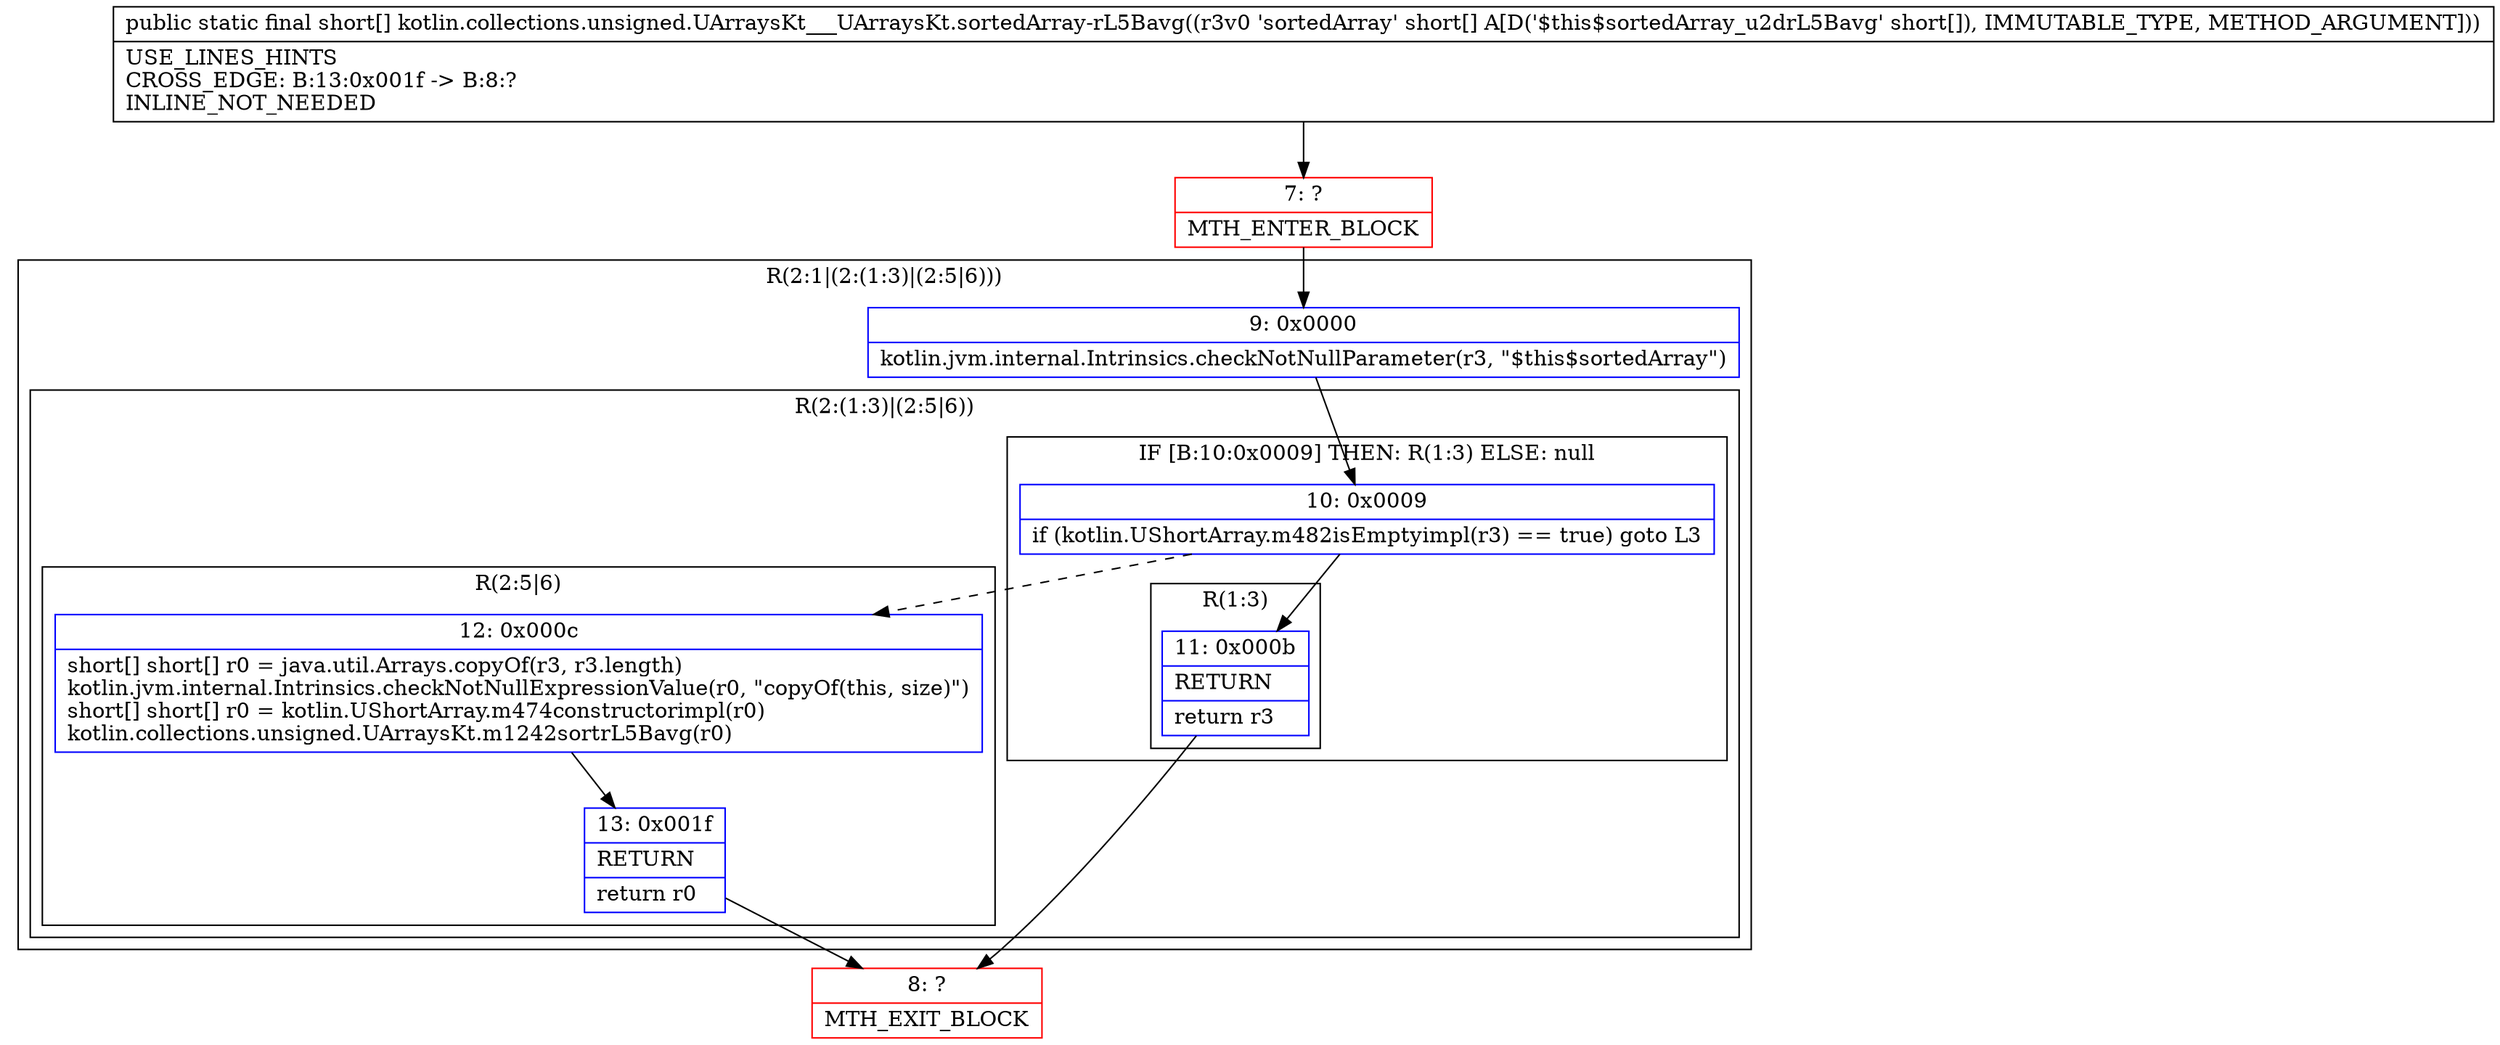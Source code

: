 digraph "CFG forkotlin.collections.unsigned.UArraysKt___UArraysKt.sortedArray\-rL5Bavg([S)[S" {
subgraph cluster_Region_81116165 {
label = "R(2:1|(2:(1:3)|(2:5|6)))";
node [shape=record,color=blue];
Node_9 [shape=record,label="{9\:\ 0x0000|kotlin.jvm.internal.Intrinsics.checkNotNullParameter(r3, \"$this$sortedArray\")\l}"];
subgraph cluster_Region_1937073470 {
label = "R(2:(1:3)|(2:5|6))";
node [shape=record,color=blue];
subgraph cluster_IfRegion_1423251489 {
label = "IF [B:10:0x0009] THEN: R(1:3) ELSE: null";
node [shape=record,color=blue];
Node_10 [shape=record,label="{10\:\ 0x0009|if (kotlin.UShortArray.m482isEmptyimpl(r3) == true) goto L3\l}"];
subgraph cluster_Region_1817784473 {
label = "R(1:3)";
node [shape=record,color=blue];
Node_11 [shape=record,label="{11\:\ 0x000b|RETURN\l|return r3\l}"];
}
}
subgraph cluster_Region_1099009997 {
label = "R(2:5|6)";
node [shape=record,color=blue];
Node_12 [shape=record,label="{12\:\ 0x000c|short[] short[] r0 = java.util.Arrays.copyOf(r3, r3.length)\lkotlin.jvm.internal.Intrinsics.checkNotNullExpressionValue(r0, \"copyOf(this, size)\")\lshort[] short[] r0 = kotlin.UShortArray.m474constructorimpl(r0)\lkotlin.collections.unsigned.UArraysKt.m1242sortrL5Bavg(r0)\l}"];
Node_13 [shape=record,label="{13\:\ 0x001f|RETURN\l|return r0\l}"];
}
}
}
Node_7 [shape=record,color=red,label="{7\:\ ?|MTH_ENTER_BLOCK\l}"];
Node_8 [shape=record,color=red,label="{8\:\ ?|MTH_EXIT_BLOCK\l}"];
MethodNode[shape=record,label="{public static final short[] kotlin.collections.unsigned.UArraysKt___UArraysKt.sortedArray\-rL5Bavg((r3v0 'sortedArray' short[] A[D('$this$sortedArray_u2drL5Bavg' short[]), IMMUTABLE_TYPE, METHOD_ARGUMENT]))  | USE_LINES_HINTS\lCROSS_EDGE: B:13:0x001f \-\> B:8:?\lINLINE_NOT_NEEDED\l}"];
MethodNode -> Node_7;Node_9 -> Node_10;
Node_10 -> Node_11;
Node_10 -> Node_12[style=dashed];
Node_11 -> Node_8;
Node_12 -> Node_13;
Node_13 -> Node_8;
Node_7 -> Node_9;
}

